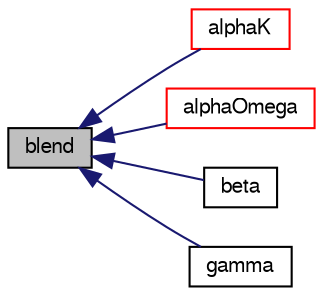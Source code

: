 digraph "blend"
{
  bgcolor="transparent";
  edge [fontname="FreeSans",fontsize="10",labelfontname="FreeSans",labelfontsize="10"];
  node [fontname="FreeSans",fontsize="10",shape=record];
  rankdir="LR";
  Node1 [label="blend",height=0.2,width=0.4,color="black", fillcolor="grey75", style="filled" fontcolor="black"];
  Node1 -> Node2 [dir="back",color="midnightblue",fontsize="10",style="solid",fontname="FreeSans"];
  Node2 [label="alphaK",height=0.2,width=0.4,color="red",URL="$a01207.html#ad776870b7ba1cb927beb7babd186e87d"];
  Node1 -> Node3 [dir="back",color="midnightblue",fontsize="10",style="solid",fontname="FreeSans"];
  Node3 [label="alphaOmega",height=0.2,width=0.4,color="red",URL="$a01207.html#a5632dc68668a347331980e6b57cbad9f"];
  Node1 -> Node4 [dir="back",color="midnightblue",fontsize="10",style="solid",fontname="FreeSans"];
  Node4 [label="beta",height=0.2,width=0.4,color="black",URL="$a01207.html#a9cdd6dbba8dfc26cdfcb03b8d42bfb32"];
  Node1 -> Node5 [dir="back",color="midnightblue",fontsize="10",style="solid",fontname="FreeSans"];
  Node5 [label="gamma",height=0.2,width=0.4,color="black",URL="$a01207.html#abb606f880d325889c6b50cd29163f15d"];
}
